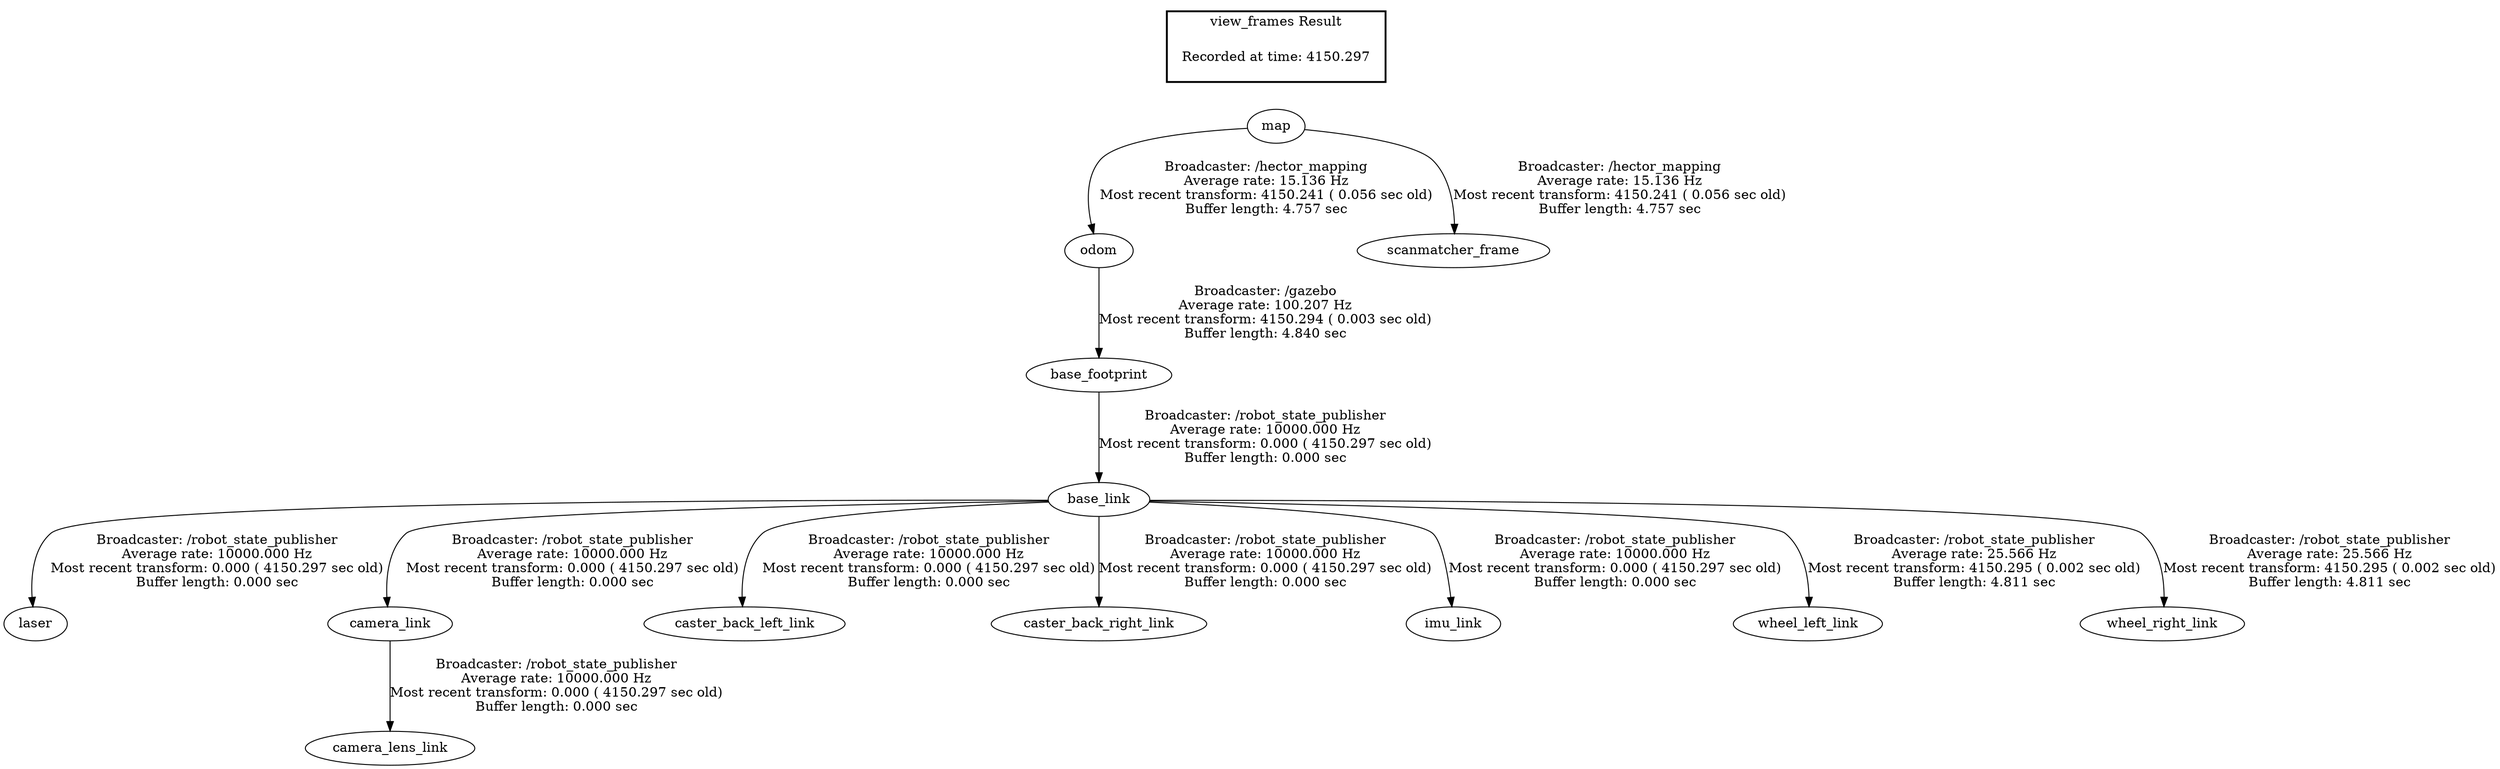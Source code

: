 digraph G {
"odom" -> "base_footprint"[label="Broadcaster: /gazebo\nAverage rate: 100.207 Hz\nMost recent transform: 4150.294 ( 0.003 sec old)\nBuffer length: 4.840 sec\n"];
"map" -> "odom"[label="Broadcaster: /hector_mapping\nAverage rate: 15.136 Hz\nMost recent transform: 4150.241 ( 0.056 sec old)\nBuffer length: 4.757 sec\n"];
"base_link" -> "laser"[label="Broadcaster: /robot_state_publisher\nAverage rate: 10000.000 Hz\nMost recent transform: 0.000 ( 4150.297 sec old)\nBuffer length: 0.000 sec\n"];
"base_footprint" -> "base_link"[label="Broadcaster: /robot_state_publisher\nAverage rate: 10000.000 Hz\nMost recent transform: 0.000 ( 4150.297 sec old)\nBuffer length: 0.000 sec\n"];
"base_link" -> "camera_link"[label="Broadcaster: /robot_state_publisher\nAverage rate: 10000.000 Hz\nMost recent transform: 0.000 ( 4150.297 sec old)\nBuffer length: 0.000 sec\n"];
"camera_link" -> "camera_lens_link"[label="Broadcaster: /robot_state_publisher\nAverage rate: 10000.000 Hz\nMost recent transform: 0.000 ( 4150.297 sec old)\nBuffer length: 0.000 sec\n"];
"base_link" -> "caster_back_left_link"[label="Broadcaster: /robot_state_publisher\nAverage rate: 10000.000 Hz\nMost recent transform: 0.000 ( 4150.297 sec old)\nBuffer length: 0.000 sec\n"];
"base_link" -> "caster_back_right_link"[label="Broadcaster: /robot_state_publisher\nAverage rate: 10000.000 Hz\nMost recent transform: 0.000 ( 4150.297 sec old)\nBuffer length: 0.000 sec\n"];
"base_link" -> "imu_link"[label="Broadcaster: /robot_state_publisher\nAverage rate: 10000.000 Hz\nMost recent transform: 0.000 ( 4150.297 sec old)\nBuffer length: 0.000 sec\n"];
"map" -> "scanmatcher_frame"[label="Broadcaster: /hector_mapping\nAverage rate: 15.136 Hz\nMost recent transform: 4150.241 ( 0.056 sec old)\nBuffer length: 4.757 sec\n"];
"base_link" -> "wheel_left_link"[label="Broadcaster: /robot_state_publisher\nAverage rate: 25.566 Hz\nMost recent transform: 4150.295 ( 0.002 sec old)\nBuffer length: 4.811 sec\n"];
"base_link" -> "wheel_right_link"[label="Broadcaster: /robot_state_publisher\nAverage rate: 25.566 Hz\nMost recent transform: 4150.295 ( 0.002 sec old)\nBuffer length: 4.811 sec\n"];
edge [style=invis];
 subgraph cluster_legend { style=bold; color=black; label ="view_frames Result";
"Recorded at time: 4150.297"[ shape=plaintext ] ;
 }->"map";
}